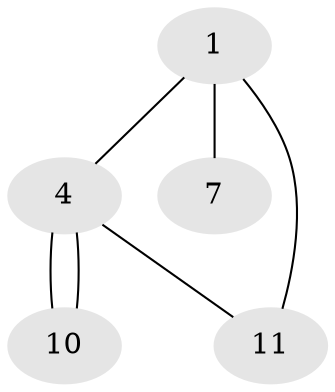 // Generated by graph-tools (version 1.1) at 2025/46/02/15/25 05:46:28]
// undirected, 5 vertices, 6 edges
graph export_dot {
graph [start="1"]
  node [color=gray90,style=filled];
  1 [super="+2+3+5+6+9+14+16"];
  4 [super="+8+15+17"];
  7 [super="+12+13"];
  10 [super="+6+18+19"];
  11 [super="+15+19"];
  1 -- 4;
  1 -- 7;
  1 -- 11;
  4 -- 10;
  4 -- 10;
  4 -- 11;
}
